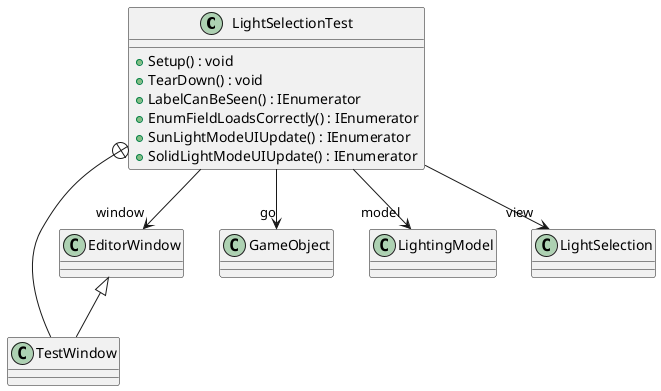 @startuml
class LightSelectionTest {
    + Setup() : void
    + TearDown() : void
    + LabelCanBeSeen() : IEnumerator
    + EnumFieldLoadsCorrectly() : IEnumerator
    + SunLightModeUIUpdate() : IEnumerator
    + SolidLightModeUIUpdate() : IEnumerator
}
class TestWindow {
}
LightSelectionTest --> "window" EditorWindow
LightSelectionTest --> "go" GameObject
LightSelectionTest --> "model" LightingModel
LightSelectionTest --> "view" LightSelection
LightSelectionTest +-- TestWindow
EditorWindow <|-- TestWindow
@enduml
